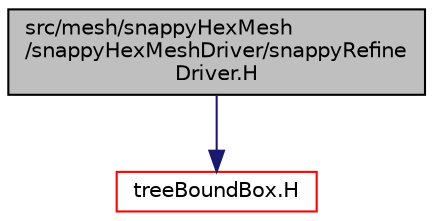 digraph "src/mesh/snappyHexMesh/snappyHexMeshDriver/snappyRefineDriver.H"
{
  bgcolor="transparent";
  edge [fontname="Helvetica",fontsize="10",labelfontname="Helvetica",labelfontsize="10"];
  node [fontname="Helvetica",fontsize="10",shape=record];
  Node1 [label="src/mesh/snappyHexMesh\l/snappyHexMeshDriver/snappyRefine\lDriver.H",height=0.2,width=0.4,color="black", fillcolor="grey75", style="filled", fontcolor="black"];
  Node1 -> Node2 [color="midnightblue",fontsize="10",style="solid",fontname="Helvetica"];
  Node2 [label="treeBoundBox.H",height=0.2,width=0.4,color="red",URL="$a09140.html"];
}
